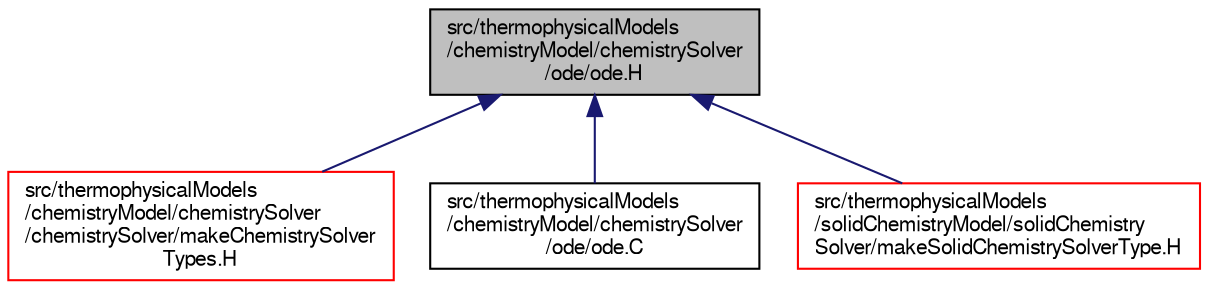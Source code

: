 digraph "src/thermophysicalModels/chemistryModel/chemistrySolver/ode/ode.H"
{
  bgcolor="transparent";
  edge [fontname="FreeSans",fontsize="10",labelfontname="FreeSans",labelfontsize="10"];
  node [fontname="FreeSans",fontsize="10",shape=record];
  Node1 [label="src/thermophysicalModels\l/chemistryModel/chemistrySolver\l/ode/ode.H",height=0.2,width=0.4,color="black", fillcolor="grey75", style="filled" fontcolor="black"];
  Node1 -> Node2 [dir="back",color="midnightblue",fontsize="10",style="solid",fontname="FreeSans"];
  Node2 [label="src/thermophysicalModels\l/chemistryModel/chemistrySolver\l/chemistrySolver/makeChemistrySolver\lTypes.H",height=0.2,width=0.4,color="red",URL="$a09497.html"];
  Node1 -> Node3 [dir="back",color="midnightblue",fontsize="10",style="solid",fontname="FreeSans"];
  Node3 [label="src/thermophysicalModels\l/chemistryModel/chemistrySolver\l/ode/ode.C",height=0.2,width=0.4,color="black",URL="$a09502.html"];
  Node1 -> Node4 [dir="back",color="midnightblue",fontsize="10",style="solid",fontname="FreeSans"];
  Node4 [label="src/thermophysicalModels\l/solidChemistryModel/solidChemistry\lSolver/makeSolidChemistrySolverType.H",height=0.2,width=0.4,color="red",URL="$a09753.html",tooltip="Macros for instantiating solid chemistry models based on compressibility and transport types..."];
}
